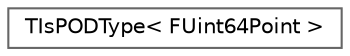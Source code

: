 digraph "Graphical Class Hierarchy"
{
 // INTERACTIVE_SVG=YES
 // LATEX_PDF_SIZE
  bgcolor="transparent";
  edge [fontname=Helvetica,fontsize=10,labelfontname=Helvetica,labelfontsize=10];
  node [fontname=Helvetica,fontsize=10,shape=box,height=0.2,width=0.4];
  rankdir="LR";
  Node0 [id="Node000000",label="TIsPODType\< FUint64Point \>",height=0.2,width=0.4,color="grey40", fillcolor="white", style="filled",URL="$dd/d4d/structTIsPODType_3_01FUint64Point_01_4.html",tooltip=" "];
}
